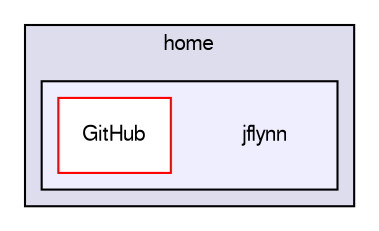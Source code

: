 digraph "jflynn" {
  compound=true
  node [ fontsize="10", fontname="FreeSans"];
  edge [ labelfontsize="10", labelfontname="FreeSans"];
  subgraph clusterdir_75b82e7e4a5feb05200b9ad7adf06257 {
    graph [ bgcolor="#ddddee", pencolor="black", label="home" fontname="FreeSans", fontsize="10", URL="dir_75b82e7e4a5feb05200b9ad7adf06257.html"]
  subgraph clusterdir_bdc778f2532979b14047db746cff355e {
    graph [ bgcolor="#eeeeff", pencolor="black", label="" URL="dir_bdc778f2532979b14047db746cff355e.html"];
    dir_bdc778f2532979b14047db746cff355e [shape=plaintext label="jflynn"];
    dir_2574d9408e4f5346b90b61e8927cd493 [shape=box label="GitHub" color="red" fillcolor="white" style="filled" URL="dir_2574d9408e4f5346b90b61e8927cd493.html"];
  }
  }
}
